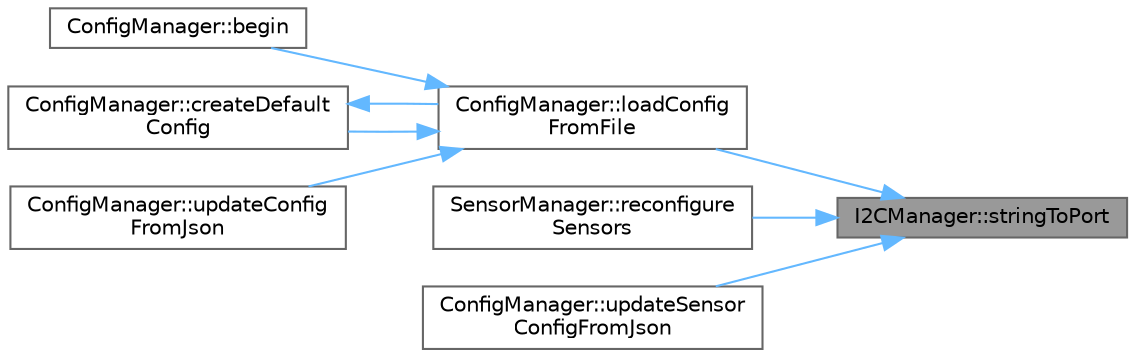 digraph "I2CManager::stringToPort"
{
 // LATEX_PDF_SIZE
  bgcolor="transparent";
  edge [fontname=Helvetica,fontsize=10,labelfontname=Helvetica,labelfontsize=10];
  node [fontname=Helvetica,fontsize=10,shape=box,height=0.2,width=0.4];
  rankdir="RL";
  Node1 [id="Node000001",label="I2CManager::stringToPort",height=0.2,width=0.4,color="gray40", fillcolor="grey60", style="filled", fontcolor="black",tooltip="Convert a string port name to I2CPort enum."];
  Node1 -> Node2 [id="edge1_Node000001_Node000002",dir="back",color="steelblue1",style="solid",tooltip=" "];
  Node2 [id="Node000002",label="ConfigManager::loadConfig\lFromFile",height=0.2,width=0.4,color="grey40", fillcolor="white", style="filled",URL="$class_config_manager.html#a933da325afee9d238cb31529727490b9",tooltip=" "];
  Node2 -> Node3 [id="edge2_Node000002_Node000003",dir="back",color="steelblue1",style="solid",tooltip=" "];
  Node3 [id="Node000003",label="ConfigManager::begin",height=0.2,width=0.4,color="grey40", fillcolor="white", style="filled",URL="$class_config_manager.html#a0497343220fc493f5cf9574922508908",tooltip=" "];
  Node2 -> Node4 [id="edge3_Node000002_Node000004",dir="back",color="steelblue1",style="solid",tooltip=" "];
  Node4 [id="Node000004",label="ConfigManager::createDefault\lConfig",height=0.2,width=0.4,color="grey40", fillcolor="white", style="filled",URL="$class_config_manager.html#ad64b8ab76c62c5acb0b4a35d7ac754a7",tooltip=" "];
  Node4 -> Node2 [id="edge4_Node000004_Node000002",dir="back",color="steelblue1",style="solid",tooltip=" "];
  Node2 -> Node5 [id="edge5_Node000002_Node000005",dir="back",color="steelblue1",style="solid",tooltip=" "];
  Node5 [id="Node000005",label="ConfigManager::updateConfig\lFromJson",height=0.2,width=0.4,color="grey40", fillcolor="white", style="filled",URL="$class_config_manager.html#abbfa7544b3ce7a29198c353ab9805e46",tooltip=" "];
  Node1 -> Node6 [id="edge6_Node000001_Node000006",dir="back",color="steelblue1",style="solid",tooltip=" "];
  Node6 [id="Node000006",label="SensorManager::reconfigure\lSensors",height=0.2,width=0.4,color="grey40", fillcolor="white", style="filled",URL="$class_sensor_manager.html#afd2d5b9e8844fd6cf7a25b35e2126180",tooltip="Reconfigure sensors based on new configuration."];
  Node1 -> Node7 [id="edge7_Node000001_Node000007",dir="back",color="steelblue1",style="solid",tooltip=" "];
  Node7 [id="Node000007",label="ConfigManager::updateSensor\lConfigFromJson",height=0.2,width=0.4,color="grey40", fillcolor="white", style="filled",URL="$class_config_manager.html#a97cf9da828f2d27c76ece9371651ff77",tooltip=" "];
}
